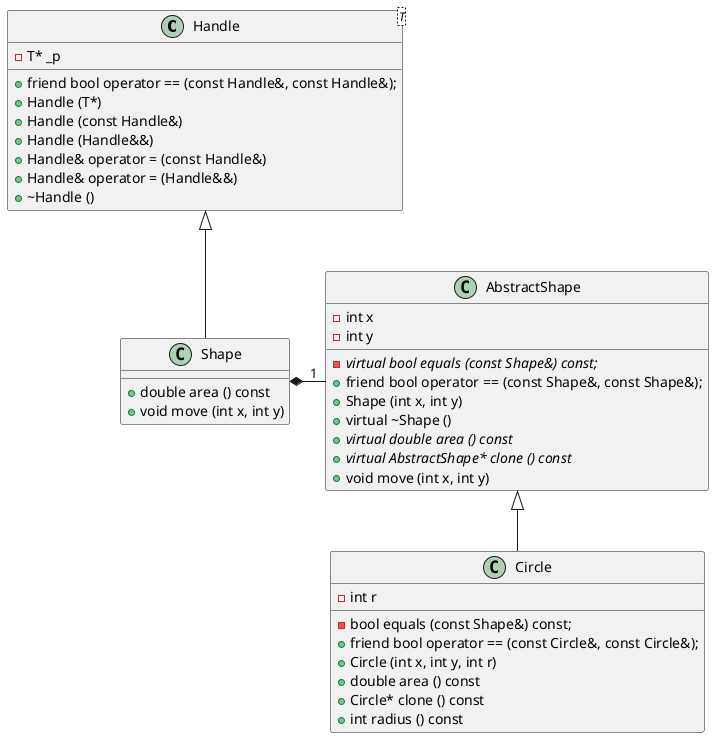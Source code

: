 @startuml
Handle        ^-- Shape
Shape         *-  "1" AbstractShape
AbstractShape ^-- Circle

class Handle<T> {
    - T* _p
    + friend bool operator == (const Handle&, const Handle&);
    + Handle (T*)
    + Handle (const Handle&)
    + Handle (Handle&&)
    + Handle& operator = (const Handle&)
    + Handle& operator = (Handle&&)
    + ~Handle ()
    }

class Shape {
    + double area () const
    + void move (int x, int y)
    }

class AbstractShape {
    - int x
    - int y
    - {abstract} virtual bool equals (const Shape&) const;
    + friend bool operator == (const Shape&, const Shape&);
    + Shape (int x, int y)
    + virtual ~Shape ()
    + {abstract} virtual double area () const
    + {abstract} virtual AbstractShape* clone () const
    + void move (int x, int y)
    }

class Circle {
    - int r
    - bool equals (const Shape&) const;
    + friend bool operator == (const Circle&, const Circle&);
    + Circle (int x, int y, int r)
    + double area () const
    + Circle* clone () const
    + int radius () const
    }

@enduml
